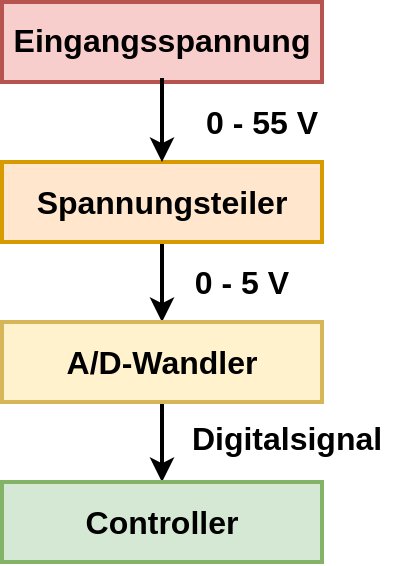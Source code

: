 <mxfile version="21.2.1" type="device">
  <diagram name="Seite-1" id="V5NU5Y46Tua4g4NHYdA3">
    <mxGraphModel dx="1434" dy="1003" grid="1" gridSize="10" guides="1" tooltips="1" connect="1" arrows="1" fold="1" page="1" pageScale="1" pageWidth="827" pageHeight="1169" math="0" shadow="0">
      <root>
        <mxCell id="0" />
        <mxCell id="1" parent="0" />
        <mxCell id="Z7WHl31wUuarTy2AvqZP-4" value="" style="rounded=0;whiteSpace=wrap;html=1;strokeWidth=2;fontStyle=1;fillColor=#f8cecc;strokeColor=#b85450;" vertex="1" parent="1">
          <mxGeometry x="100" y="200" width="160" height="40" as="geometry" />
        </mxCell>
        <mxCell id="1f9rcjdDRATZ6msuM8hE-18" value="Digitalsignal" style="text;html=1;strokeColor=none;fillColor=default;align=center;verticalAlign=middle;whiteSpace=wrap;rounded=0;opacity=0;fontSize=16;fontStyle=1;strokeWidth=2;" parent="1" vertex="1">
          <mxGeometry x="187" y="400" width="111" height="35" as="geometry" />
        </mxCell>
        <mxCell id="Z_Z999ksr62_ZLidgFL4-16" value="" style="edgeStyle=orthogonalEdgeStyle;rounded=0;orthogonalLoop=1;jettySize=auto;html=1;fontStyle=1;strokeWidth=2;" parent="1" source="1f9rcjdDRATZ6msuM8hE-1" target="1f9rcjdDRATZ6msuM8hE-2" edge="1">
          <mxGeometry relative="1" as="geometry" />
        </mxCell>
        <mxCell id="1f9rcjdDRATZ6msuM8hE-1" value="&lt;font style=&quot;font-size: 16px;&quot;&gt;Spannungsteiler&lt;/font&gt;" style="rounded=0;whiteSpace=wrap;html=1;fontSize=16;fillColor=#ffe6cc;strokeColor=#d79b00;fontStyle=1;strokeWidth=2;" parent="1" vertex="1">
          <mxGeometry x="100" y="280" width="160" height="40" as="geometry" />
        </mxCell>
        <mxCell id="Z_Z999ksr62_ZLidgFL4-17" value="" style="edgeStyle=orthogonalEdgeStyle;rounded=0;orthogonalLoop=1;jettySize=auto;html=1;fontStyle=1;strokeWidth=2;" parent="1" source="1f9rcjdDRATZ6msuM8hE-2" target="1f9rcjdDRATZ6msuM8hE-3" edge="1">
          <mxGeometry relative="1" as="geometry" />
        </mxCell>
        <mxCell id="1f9rcjdDRATZ6msuM8hE-2" value="&lt;font style=&quot;font-size: 16px;&quot;&gt;A/D-Wandler&lt;/font&gt;" style="rounded=0;whiteSpace=wrap;html=1;fontSize=16;fillColor=#fff2cc;strokeColor=#d6b656;fontStyle=1;strokeWidth=2;" parent="1" vertex="1">
          <mxGeometry x="100" y="360" width="160" height="40" as="geometry" />
        </mxCell>
        <mxCell id="1f9rcjdDRATZ6msuM8hE-3" value="&lt;font style=&quot;font-size: 16px;&quot;&gt;Controller&lt;/font&gt;" style="rounded=0;whiteSpace=wrap;html=1;fontSize=16;fillColor=#d5e8d4;strokeColor=#82b366;fontStyle=1;strokeWidth=2;" parent="1" vertex="1">
          <mxGeometry x="100" y="440" width="160" height="40" as="geometry" />
        </mxCell>
        <mxCell id="Z7WHl31wUuarTy2AvqZP-3" value="" style="edgeStyle=orthogonalEdgeStyle;rounded=0;orthogonalLoop=1;jettySize=auto;html=1;entryX=0.5;entryY=0;entryDx=0;entryDy=0;strokeWidth=2;fontStyle=1" edge="1" parent="1" source="1f9rcjdDRATZ6msuM8hE-12" target="1f9rcjdDRATZ6msuM8hE-1">
          <mxGeometry relative="1" as="geometry" />
        </mxCell>
        <mxCell id="1f9rcjdDRATZ6msuM8hE-12" value="Eingangsspannung" style="text;html=1;align=center;verticalAlign=middle;whiteSpace=wrap;rounded=0;fontSize=16;fontStyle=1;strokeWidth=2;" parent="1" vertex="1">
          <mxGeometry x="120" y="200" width="120" height="38" as="geometry" />
        </mxCell>
        <mxCell id="1f9rcjdDRATZ6msuM8hE-13" value="0 - 5 V" style="text;html=1;strokeColor=none;fillColor=none;align=center;verticalAlign=middle;whiteSpace=wrap;rounded=0;fontSize=16;fontStyle=1;strokeWidth=2;" parent="1" vertex="1">
          <mxGeometry x="190" y="330" width="60" height="20" as="geometry" />
        </mxCell>
        <mxCell id="Z7WHl31wUuarTy2AvqZP-10" value="0 - 55 V" style="text;html=1;strokeColor=none;fillColor=none;align=center;verticalAlign=middle;whiteSpace=wrap;rounded=0;fontSize=16;fontStyle=1;strokeWidth=2;" vertex="1" parent="1">
          <mxGeometry x="200" y="250" width="60" height="20" as="geometry" />
        </mxCell>
      </root>
    </mxGraphModel>
  </diagram>
</mxfile>
